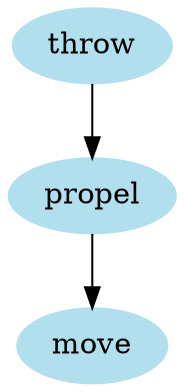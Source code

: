 digraph unix {
	node [color=lightblue2 style=filled]
	size="6,6"
	throw -> propel
	propel -> move
}
